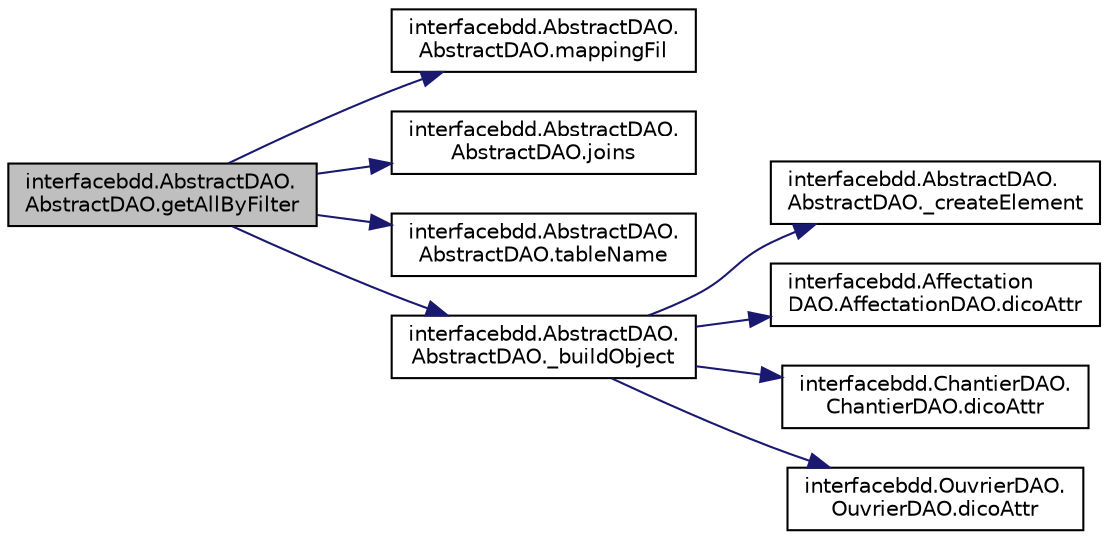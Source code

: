 digraph "interfacebdd.AbstractDAO.AbstractDAO.getAllByFilter"
{
 // INTERACTIVE_SVG=YES
  edge [fontname="Helvetica",fontsize="10",labelfontname="Helvetica",labelfontsize="10"];
  node [fontname="Helvetica",fontsize="10",shape=record];
  rankdir="LR";
  Node1 [label="interfacebdd.AbstractDAO.\lAbstractDAO.getAllByFilter",height=0.2,width=0.4,color="black", fillcolor="grey75", style="filled" fontcolor="black"];
  Node1 -> Node2 [color="midnightblue",fontsize="10",style="solid",fontname="Helvetica"];
  Node2 [label="interfacebdd.AbstractDAO.\lAbstractDAO.mappingFil",height=0.2,width=0.4,color="black", fillcolor="white", style="filled",URL="$classinterfacebdd_1_1_abstract_d_a_o_1_1_abstract_d_a_o.html#a351f2c48a2f7f3a81e9241544ccbdceb"];
  Node1 -> Node3 [color="midnightblue",fontsize="10",style="solid",fontname="Helvetica"];
  Node3 [label="interfacebdd.AbstractDAO.\lAbstractDAO.joins",height=0.2,width=0.4,color="black", fillcolor="white", style="filled",URL="$classinterfacebdd_1_1_abstract_d_a_o_1_1_abstract_d_a_o.html#a3f49f2026cebbc8be3231ff84f919c48"];
  Node1 -> Node4 [color="midnightblue",fontsize="10",style="solid",fontname="Helvetica"];
  Node4 [label="interfacebdd.AbstractDAO.\lAbstractDAO.tableName",height=0.2,width=0.4,color="black", fillcolor="white", style="filled",URL="$classinterfacebdd_1_1_abstract_d_a_o_1_1_abstract_d_a_o.html#aec5c8cc7455c999853d17d16b9c1ce0f"];
  Node1 -> Node5 [color="midnightblue",fontsize="10",style="solid",fontname="Helvetica"];
  Node5 [label="interfacebdd.AbstractDAO.\lAbstractDAO._buildObject",height=0.2,width=0.4,color="black", fillcolor="white", style="filled",URL="$classinterfacebdd_1_1_abstract_d_a_o_1_1_abstract_d_a_o.html#a918b79428aa05f50519180ff93258b4f",tooltip="Construit un Objet du Systeme Ã  partir d&#39;un dico(attribut, valeur) passÃ© en paramÃ¨tre. "];
  Node5 -> Node6 [color="midnightblue",fontsize="10",style="solid",fontname="Helvetica"];
  Node6 [label="interfacebdd.AbstractDAO.\lAbstractDAO._createElement",height=0.2,width=0.4,color="black", fillcolor="white", style="filled",URL="$classinterfacebdd_1_1_abstract_d_a_o_1_1_abstract_d_a_o.html#ae00cf40b93b11fa3f52ce6f3a5fb8f7f"];
  Node5 -> Node7 [color="midnightblue",fontsize="10",style="solid",fontname="Helvetica"];
  Node7 [label="interfacebdd.Affectation\lDAO.AffectationDAO.dicoAttr",height=0.2,width=0.4,color="black", fillcolor="white", style="filled",URL="$classinterfacebdd_1_1_affectation_d_a_o_1_1_affectation_d_a_o.html#ae3db308f56dbf232b12bc3468f988356"];
  Node5 -> Node8 [color="midnightblue",fontsize="10",style="solid",fontname="Helvetica"];
  Node8 [label="interfacebdd.ChantierDAO.\lChantierDAO.dicoAttr",height=0.2,width=0.4,color="black", fillcolor="white", style="filled",URL="$classinterfacebdd_1_1_chantier_d_a_o_1_1_chantier_d_a_o.html#a064a9db256b93bfdfb1ea00f4be5d2f2"];
  Node5 -> Node9 [color="midnightblue",fontsize="10",style="solid",fontname="Helvetica"];
  Node9 [label="interfacebdd.OuvrierDAO.\lOuvrierDAO.dicoAttr",height=0.2,width=0.4,color="black", fillcolor="white", style="filled",URL="$classinterfacebdd_1_1_ouvrier_d_a_o_1_1_ouvrier_d_a_o.html#a6ea033745d56cf16a28a8481191f30ae"];
}
